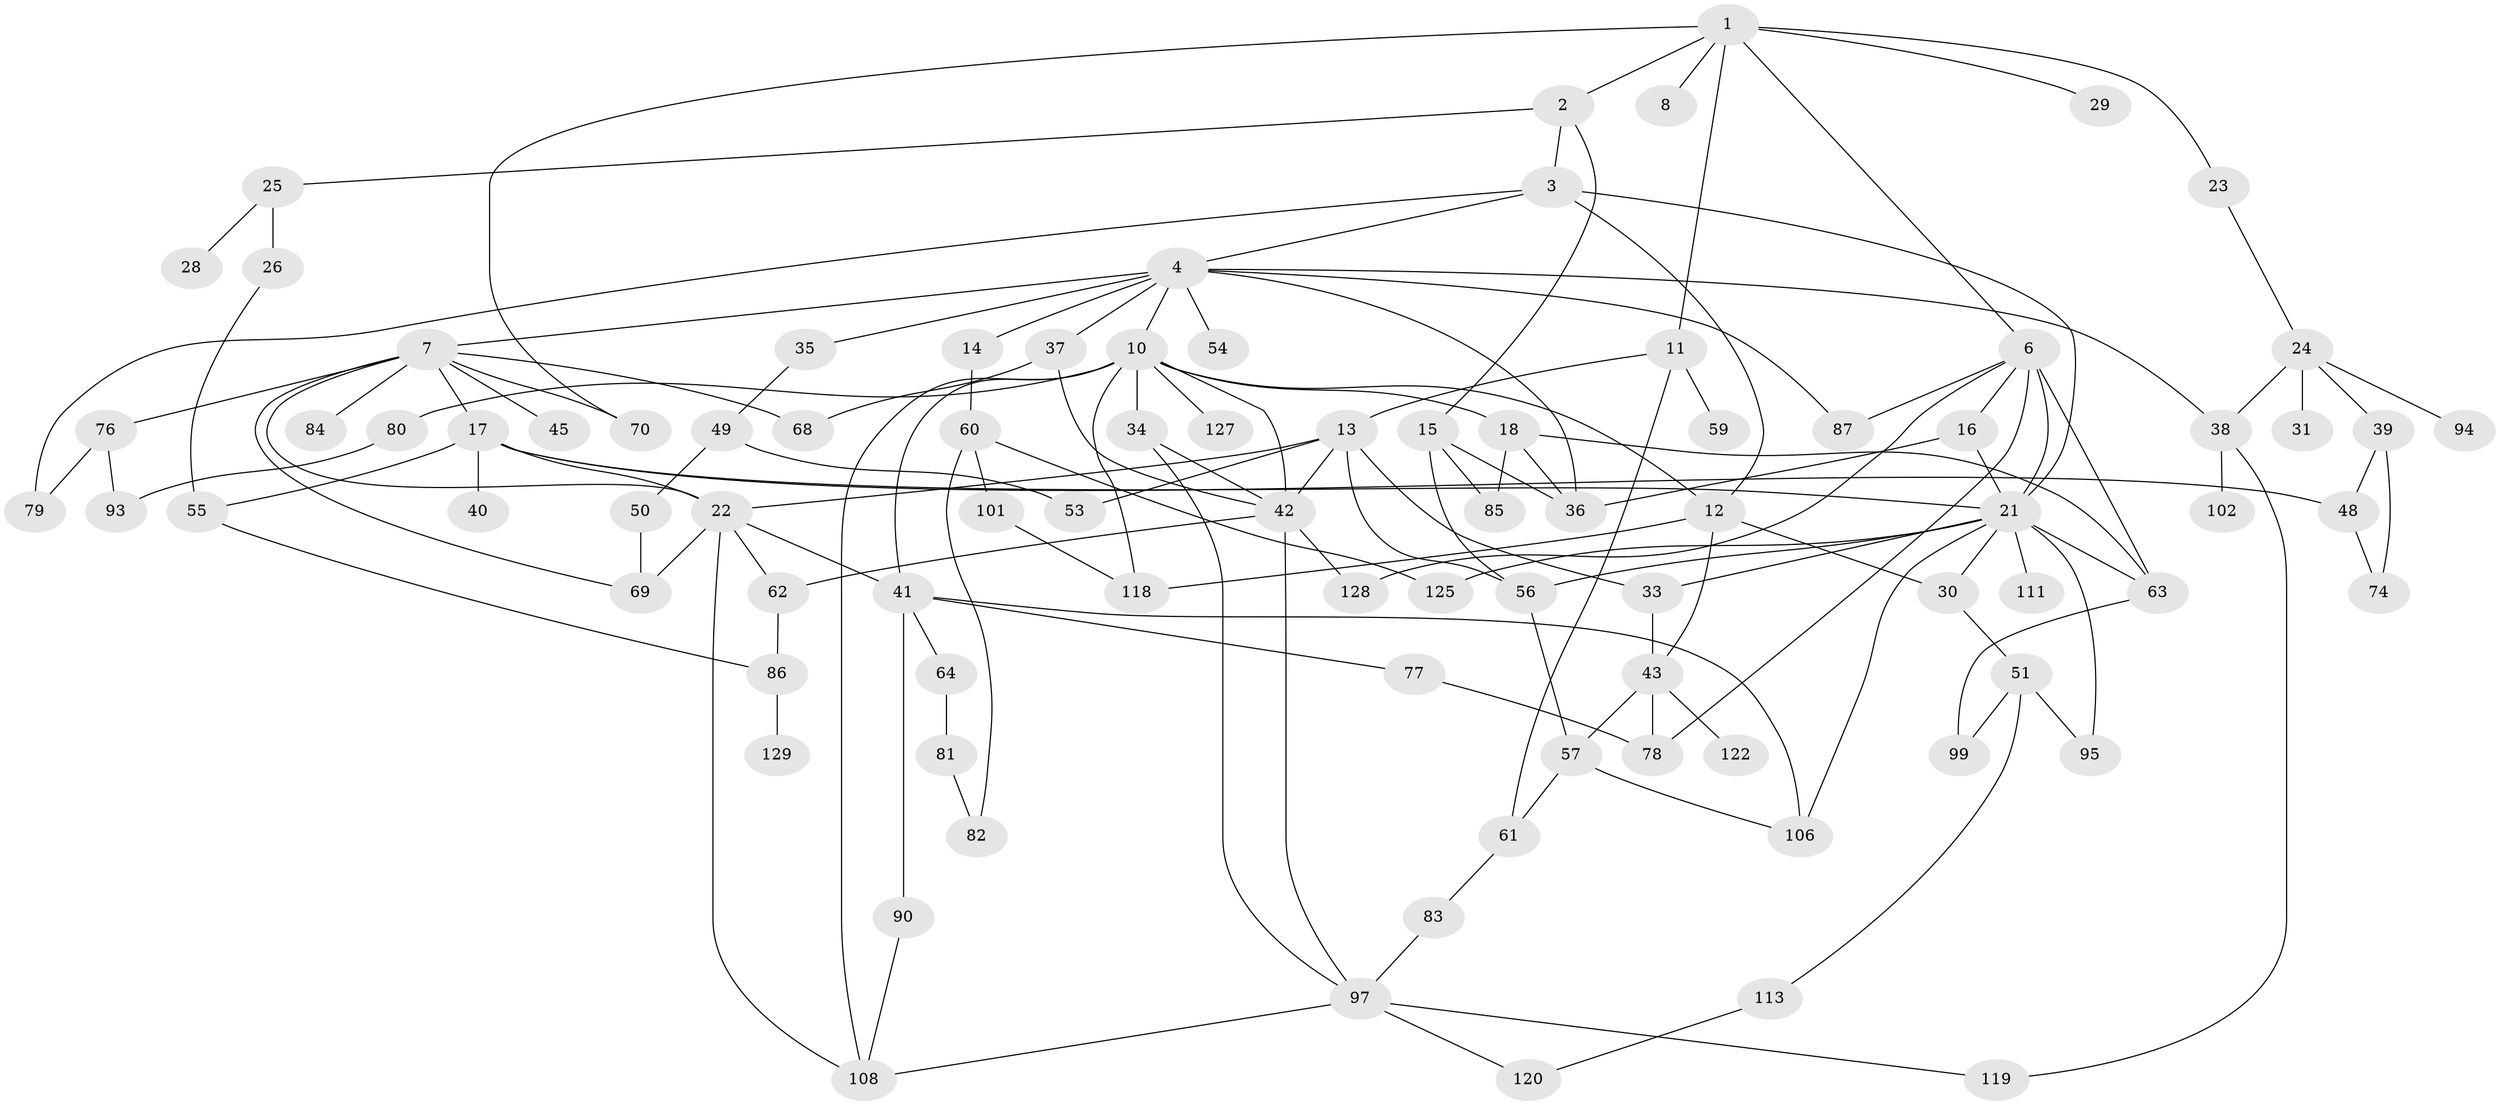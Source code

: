 // Generated by graph-tools (version 1.1) at 2025/51/02/27/25 19:51:36]
// undirected, 89 vertices, 143 edges
graph export_dot {
graph [start="1"]
  node [color=gray90,style=filled];
  1 [super="+19"];
  2;
  3;
  4 [super="+5"];
  6 [super="+121"];
  7 [super="+9"];
  8;
  10 [super="+73"];
  11 [super="+65"];
  12 [super="+32"];
  13 [super="+20"];
  14;
  15 [super="+71"];
  16;
  17 [super="+46"];
  18 [super="+110"];
  21 [super="+27"];
  22 [super="+67"];
  23;
  24 [super="+66"];
  25;
  26;
  28;
  29;
  30;
  31;
  33 [super="+44"];
  34;
  35;
  36 [super="+92"];
  37 [super="+47"];
  38;
  39;
  40;
  41 [super="+58"];
  42 [super="+52"];
  43;
  45;
  48 [super="+105"];
  49;
  50;
  51 [super="+104"];
  53;
  54;
  55;
  56;
  57 [super="+88"];
  59;
  60 [super="+72"];
  61 [super="+89"];
  62 [super="+116"];
  63;
  64 [super="+91"];
  68 [super="+117"];
  69;
  70;
  74 [super="+75"];
  76;
  77 [super="+96"];
  78 [super="+103"];
  79;
  80;
  81;
  82 [super="+126"];
  83 [super="+98"];
  84;
  85 [super="+109"];
  86 [super="+112"];
  87;
  90;
  93 [super="+123"];
  94 [super="+107"];
  95;
  97 [super="+100"];
  99;
  101;
  102;
  106 [super="+115"];
  108 [super="+114"];
  111;
  113;
  118;
  119;
  120 [super="+124"];
  122;
  125;
  127;
  128;
  129;
  1 -- 2;
  1 -- 6;
  1 -- 8;
  1 -- 11;
  1 -- 23;
  1 -- 29;
  1 -- 70;
  2 -- 3;
  2 -- 15;
  2 -- 25;
  3 -- 4;
  3 -- 12;
  3 -- 79;
  3 -- 21;
  4 -- 7;
  4 -- 54;
  4 -- 35;
  4 -- 37;
  4 -- 38;
  4 -- 10;
  4 -- 14;
  4 -- 87;
  4 -- 36;
  6 -- 16;
  6 -- 87;
  6 -- 128;
  6 -- 78;
  6 -- 21;
  6 -- 63;
  7 -- 76;
  7 -- 84;
  7 -- 69;
  7 -- 17;
  7 -- 70;
  7 -- 22;
  7 -- 45;
  7 -- 68;
  10 -- 18;
  10 -- 34;
  10 -- 41 [weight=2];
  10 -- 80;
  10 -- 127;
  10 -- 108;
  10 -- 12;
  10 -- 118;
  10 -- 42;
  11 -- 13;
  11 -- 59;
  11 -- 61;
  12 -- 30;
  12 -- 118;
  12 -- 43;
  13 -- 56;
  13 -- 22;
  13 -- 33;
  13 -- 42;
  13 -- 53;
  14 -- 60;
  15 -- 36;
  15 -- 56;
  15 -- 85;
  16 -- 21;
  16 -- 36;
  17 -- 40;
  17 -- 48;
  17 -- 55;
  17 -- 21;
  17 -- 22;
  18 -- 85;
  18 -- 63;
  18 -- 36;
  21 -- 63;
  21 -- 33;
  21 -- 111;
  21 -- 56;
  21 -- 125;
  21 -- 30;
  21 -- 95;
  21 -- 106;
  22 -- 62;
  22 -- 69;
  22 -- 108;
  22 -- 41;
  23 -- 24;
  24 -- 31;
  24 -- 39;
  24 -- 94;
  24 -- 38;
  25 -- 26;
  25 -- 28;
  26 -- 55;
  30 -- 51;
  33 -- 43;
  34 -- 97;
  34 -- 42;
  35 -- 49;
  37 -- 42;
  37 -- 68;
  38 -- 102;
  38 -- 119;
  39 -- 48;
  39 -- 74;
  41 -- 64;
  41 -- 77;
  41 -- 90;
  41 -- 106;
  42 -- 128;
  42 -- 97;
  42 -- 62 [weight=2];
  43 -- 78;
  43 -- 122;
  43 -- 57;
  48 -- 74;
  49 -- 50;
  49 -- 53;
  50 -- 69;
  51 -- 95;
  51 -- 99;
  51 -- 113;
  55 -- 86;
  56 -- 57;
  57 -- 61;
  57 -- 106;
  60 -- 101;
  60 -- 125;
  60 -- 82;
  61 -- 83;
  62 -- 86;
  63 -- 99;
  64 -- 81;
  76 -- 93;
  76 -- 79;
  77 -- 78;
  80 -- 93;
  81 -- 82;
  83 -- 97;
  86 -- 129;
  90 -- 108;
  97 -- 108;
  97 -- 120;
  97 -- 119;
  101 -- 118;
  113 -- 120;
}
